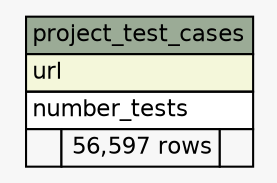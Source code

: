 // dot 2.20.2 on Linux 2.6.32-42-generic-pae
// SchemaSpy rev 590
digraph "project_test_cases" {
  graph [
    rankdir="RL"
    bgcolor="#f7f7f7"
    nodesep="0.18"
    ranksep="0.46"
    fontname="Helvetica"
    fontsize="11"
  ];
  node [
    fontname="Helvetica"
    fontsize="11"
    shape="plaintext"
  ];
  edge [
    arrowsize="0.8"
  ];
  "project_test_cases" [
    label=<
    <TABLE BORDER="0" CELLBORDER="1" CELLSPACING="0" BGCOLOR="#ffffff">
      <TR><TD COLSPAN="3" BGCOLOR="#9bab96" ALIGN="CENTER">project_test_cases</TD></TR>
      <TR><TD PORT="url" COLSPAN="3" BGCOLOR="#f4f7da" ALIGN="LEFT">url</TD></TR>
      <TR><TD PORT="number_tests" COLSPAN="3" ALIGN="LEFT">number_tests</TD></TR>
      <TR><TD ALIGN="LEFT" BGCOLOR="#f7f7f7">  </TD><TD ALIGN="RIGHT" BGCOLOR="#f7f7f7">56,597 rows</TD><TD ALIGN="RIGHT" BGCOLOR="#f7f7f7">  </TD></TR>
    </TABLE>>
    URL="tables/project_test_cases.html"
    tooltip="project_test_cases"
  ];
}
